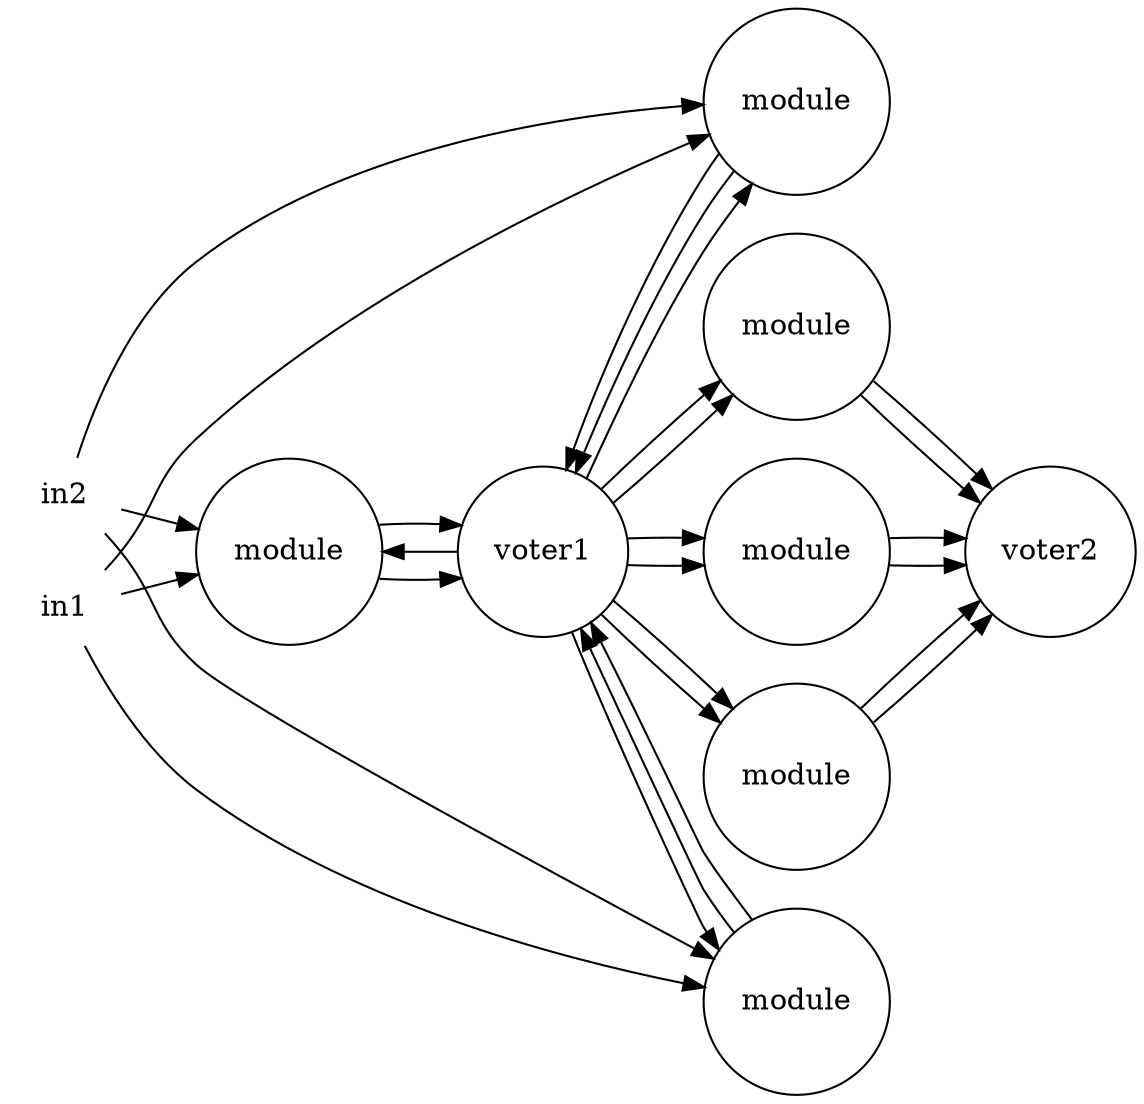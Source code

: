 digraph G{
   rankdir = LR;
   node [shape = none];
      in1;
   node [shape = none];
      in2;
   node [shape = circle];
      1 [label = "module"];
      2 [label = "module"];
      3 [label = "module"];
      4 [label = "module"];
      5 [label = "module"];
      6 [label = "module"];
      in1 -> 1 -> voter1;
      in2 -> 1;
      in1 -> 2 -> voter1;
      in2 -> 2;
      in1 -> 3 -> voter1;
      in2 -> 3;
      voter1 -> 4 -> voter2;
      voter1 -> 4 -> voter2;
      voter1 -> 5 -> voter2;
      voter1 -> 5 -> voter2;
      voter1 -> 6 -> voter2;
      voter1 -> 6 -> voter2;
      
      voter1 -> 1 -> voter1;
      voter1 -> 2 -> voter1;
      voter1 -> 3 -> voter1;
}
